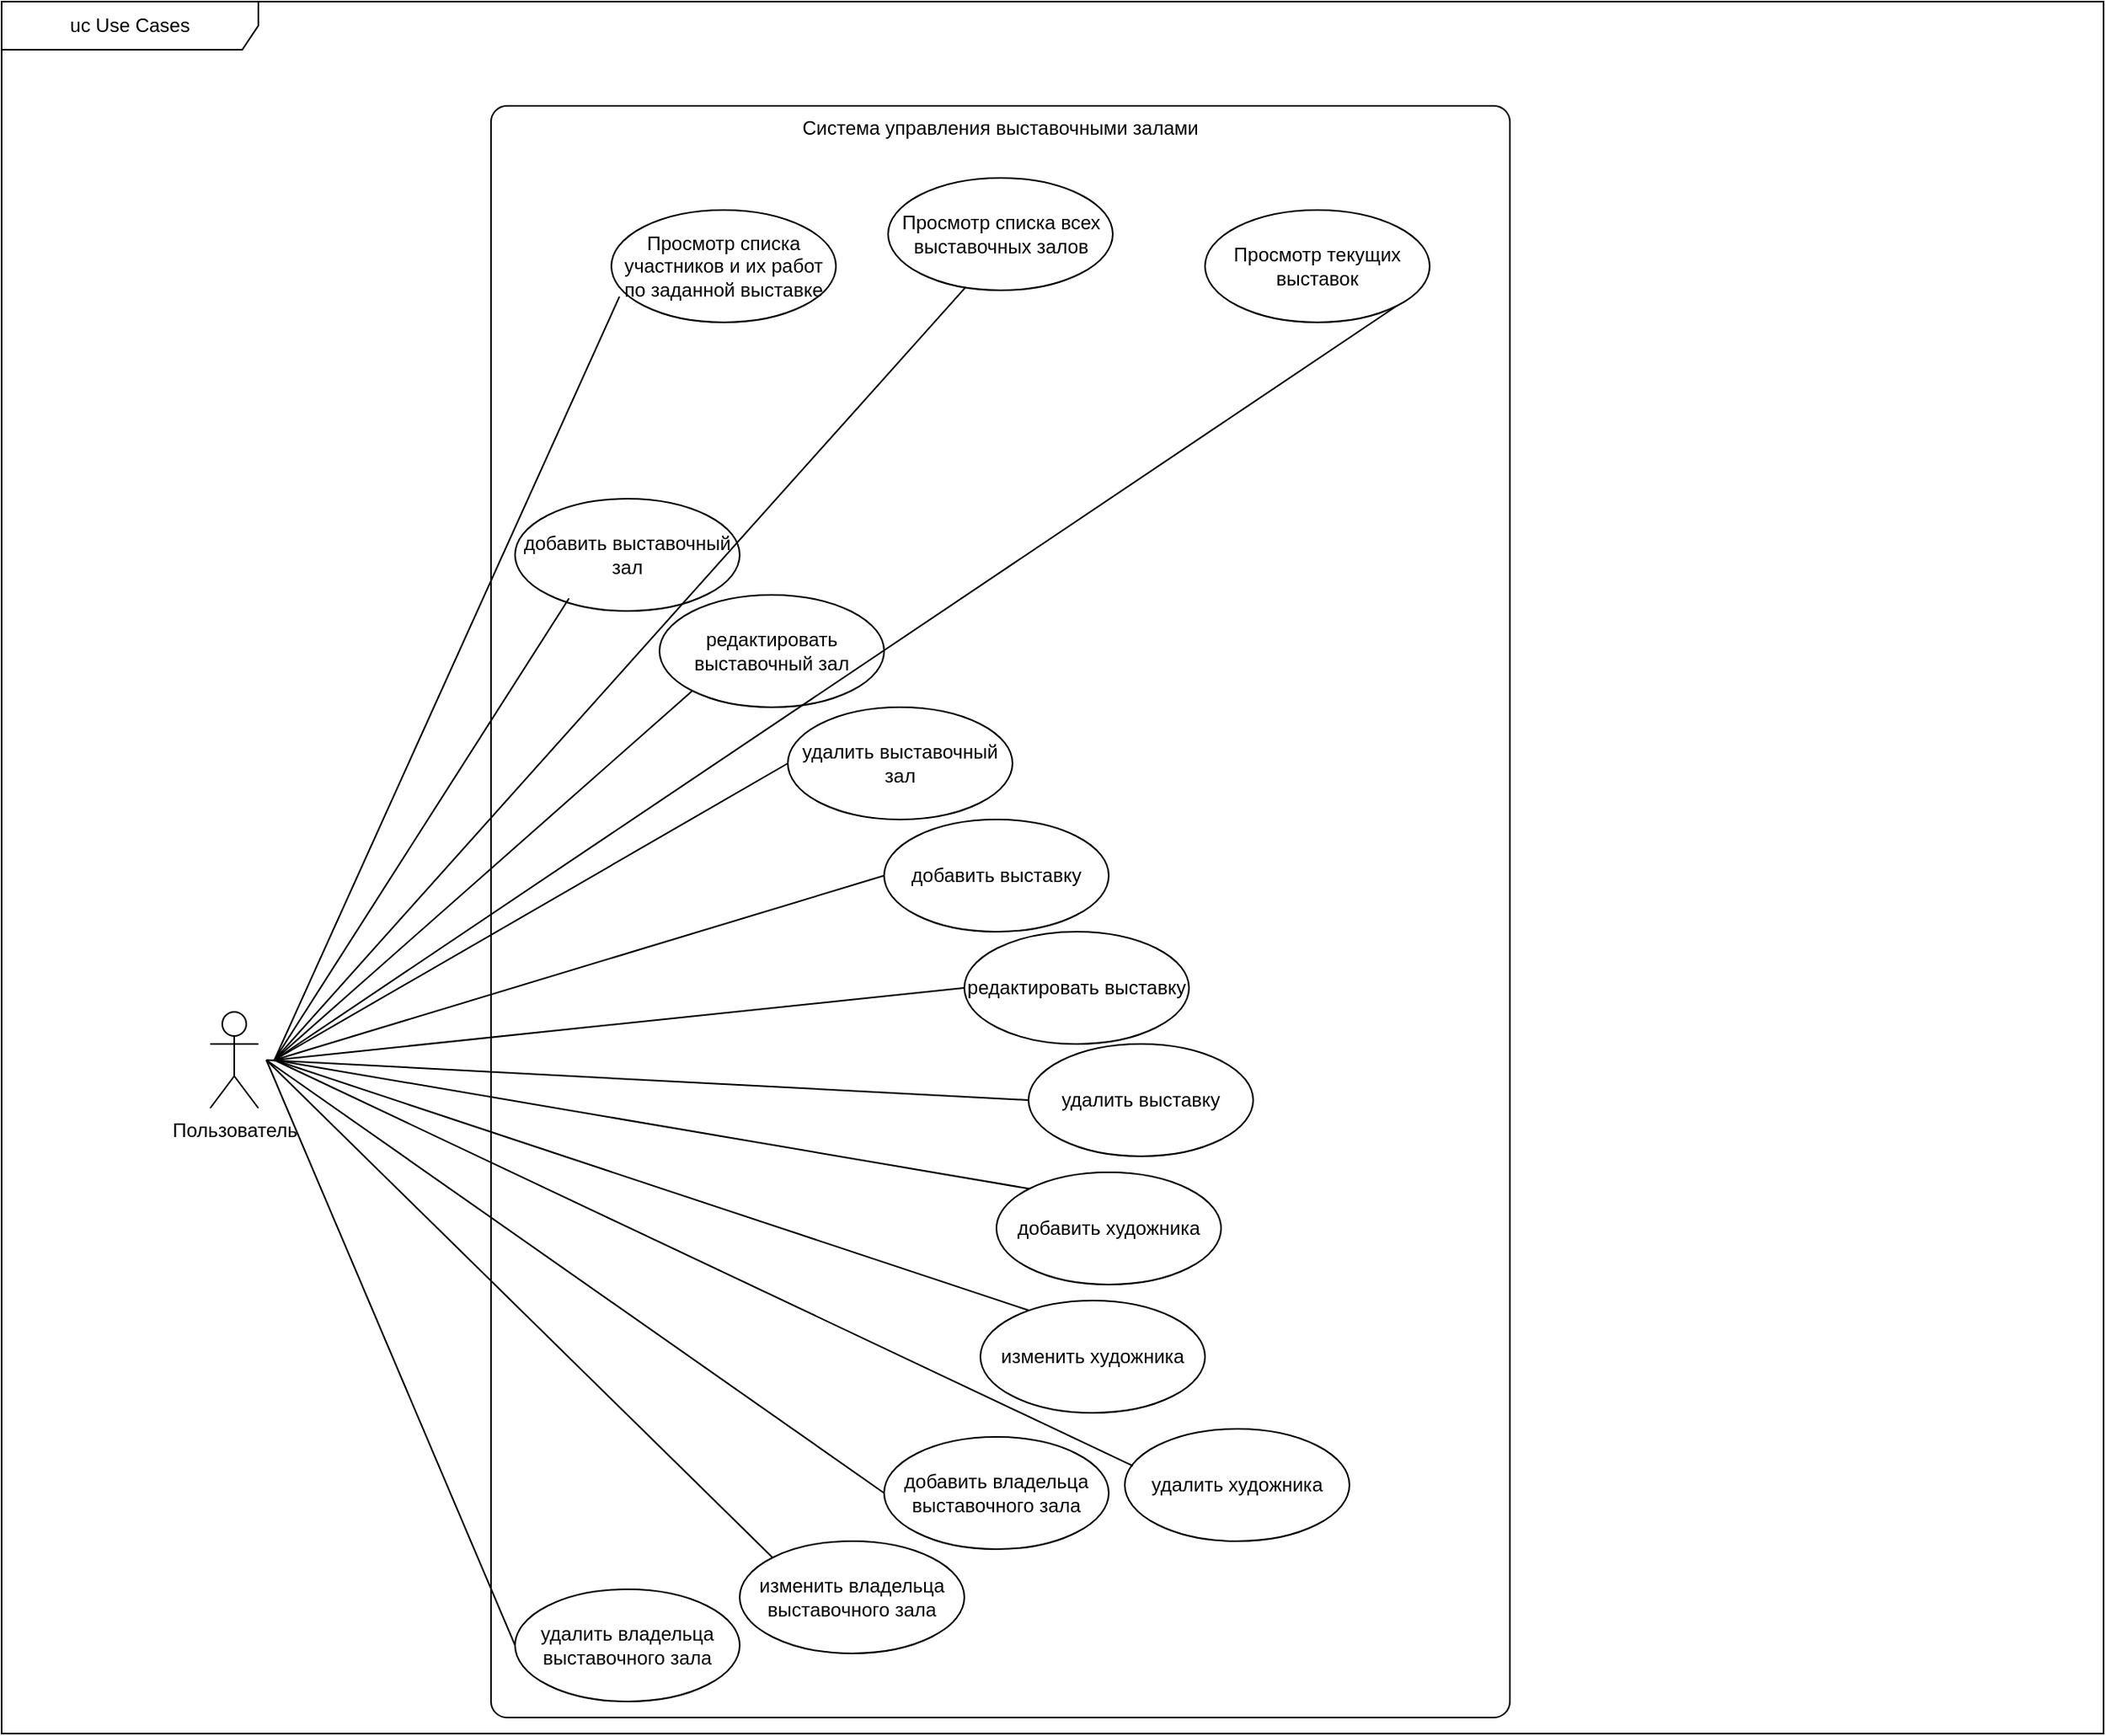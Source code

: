 <mxfile version="24.7.17">
  <diagram name="Страница — 1" id="sIfVU7GVlnsh3E5o3PyH">
    <mxGraphModel dx="1835" dy="2225" grid="1" gridSize="10" guides="1" tooltips="1" connect="1" arrows="1" fold="1" page="1" pageScale="1" pageWidth="827" pageHeight="1169" math="0" shadow="0">
      <root>
        <mxCell id="0" />
        <mxCell id="1" parent="0" />
        <mxCell id="YDYesi9jQuH98Bb5CHI2-2" value="uc Use Cases" style="shape=umlFrame;whiteSpace=wrap;html=1;pointerEvents=0;recursiveResize=0;container=1;collapsible=0;width=160;" parent="1" vertex="1">
          <mxGeometry x="40" y="-380" width="1310" height="1080" as="geometry" />
        </mxCell>
        <mxCell id="YDYesi9jQuH98Bb5CHI2-47" value="Система управления выставочными залами" style="points=[[0.25,0,0],[0.5,0,0],[0.75,0,0],[1,0.25,0],[1,0.5,0],[1,0.75,0],[0.75,1,0],[0.5,1,0],[0.25,1,0],[0,0.75,0],[0,0.5,0],[0,0.25,0]];shape=mxgraph.bpmn.task;whiteSpace=wrap;rectStyle=rounded;size=10;html=1;container=1;expand=0;collapsible=0;taskMarker=abstract;verticalAlign=top;" parent="YDYesi9jQuH98Bb5CHI2-2" vertex="1">
          <mxGeometry x="305" y="65" width="635" height="1005" as="geometry" />
        </mxCell>
        <mxCell id="YDYesi9jQuH98Bb5CHI2-7" value="добавить выставочный зал" style="ellipse;whiteSpace=wrap;html=1;" parent="YDYesi9jQuH98Bb5CHI2-47" vertex="1">
          <mxGeometry x="15" y="245" width="140" height="70" as="geometry" />
        </mxCell>
        <mxCell id="YDYesi9jQuH98Bb5CHI2-8" value="редактировать выставочный зал" style="ellipse;whiteSpace=wrap;html=1;" parent="YDYesi9jQuH98Bb5CHI2-47" vertex="1">
          <mxGeometry x="105" y="305" width="140" height="70" as="geometry" />
        </mxCell>
        <mxCell id="YDYesi9jQuH98Bb5CHI2-9" value="удалить выставочный зал" style="ellipse;whiteSpace=wrap;html=1;" parent="YDYesi9jQuH98Bb5CHI2-47" vertex="1">
          <mxGeometry x="185" y="375" width="140" height="70" as="geometry" />
        </mxCell>
        <mxCell id="YDYesi9jQuH98Bb5CHI2-10" value="добавить выставку" style="ellipse;whiteSpace=wrap;html=1;" parent="YDYesi9jQuH98Bb5CHI2-47" vertex="1">
          <mxGeometry x="245" y="445" width="140" height="70" as="geometry" />
        </mxCell>
        <mxCell id="YDYesi9jQuH98Bb5CHI2-12" value="удалить выставку" style="ellipse;whiteSpace=wrap;html=1;" parent="YDYesi9jQuH98Bb5CHI2-47" vertex="1">
          <mxGeometry x="335" y="585" width="140" height="70" as="geometry" />
        </mxCell>
        <mxCell id="YDYesi9jQuH98Bb5CHI2-13" value="добавить владельца выставочного зала" style="ellipse;whiteSpace=wrap;html=1;" parent="YDYesi9jQuH98Bb5CHI2-47" vertex="1">
          <mxGeometry x="245" y="830" width="140" height="70" as="geometry" />
        </mxCell>
        <mxCell id="YDYesi9jQuH98Bb5CHI2-14" value="удалить владельца выставочного зала" style="ellipse;whiteSpace=wrap;html=1;" parent="YDYesi9jQuH98Bb5CHI2-47" vertex="1">
          <mxGeometry x="15" y="925" width="140" height="70" as="geometry" />
        </mxCell>
        <mxCell id="YDYesi9jQuH98Bb5CHI2-11" value="изменить владельца выставочного зала" style="ellipse;whiteSpace=wrap;html=1;" parent="YDYesi9jQuH98Bb5CHI2-47" vertex="1">
          <mxGeometry x="155" y="895" width="140" height="70" as="geometry" />
        </mxCell>
        <mxCell id="j3-CPo9_B_GfBGpu2zQX-8" value="редактировать выставку" style="ellipse;whiteSpace=wrap;html=1;" parent="YDYesi9jQuH98Bb5CHI2-47" vertex="1">
          <mxGeometry x="295" y="515" width="140" height="70" as="geometry" />
        </mxCell>
        <mxCell id="j3-CPo9_B_GfBGpu2zQX-3" value="добавить художника" style="ellipse;whiteSpace=wrap;html=1;" parent="YDYesi9jQuH98Bb5CHI2-47" vertex="1">
          <mxGeometry x="315" y="665" width="140" height="70" as="geometry" />
        </mxCell>
        <mxCell id="j3-CPo9_B_GfBGpu2zQX-1" value="изменить художника" style="ellipse;whiteSpace=wrap;html=1;" parent="YDYesi9jQuH98Bb5CHI2-47" vertex="1">
          <mxGeometry x="305" y="745" width="140" height="70" as="geometry" />
        </mxCell>
        <mxCell id="j3-CPo9_B_GfBGpu2zQX-2" value="удалить художника" style="ellipse;whiteSpace=wrap;html=1;" parent="YDYesi9jQuH98Bb5CHI2-47" vertex="1">
          <mxGeometry x="395" y="825" width="140" height="70" as="geometry" />
        </mxCell>
        <mxCell id="j3-CPo9_B_GfBGpu2zQX-19" value="Просмотр списка участников и их работ по заданной выставке" style="ellipse;whiteSpace=wrap;html=1;" parent="YDYesi9jQuH98Bb5CHI2-47" vertex="1">
          <mxGeometry x="75" y="65" width="140" height="70" as="geometry" />
        </mxCell>
        <mxCell id="j3-CPo9_B_GfBGpu2zQX-20" value="Просмотр списка всех выставочных залов" style="ellipse;whiteSpace=wrap;html=1;" parent="YDYesi9jQuH98Bb5CHI2-47" vertex="1">
          <mxGeometry x="247.5" y="45" width="140" height="70" as="geometry" />
        </mxCell>
        <mxCell id="j3-CPo9_B_GfBGpu2zQX-21" value="Просмотр текущих выставок" style="ellipse;whiteSpace=wrap;html=1;" parent="YDYesi9jQuH98Bb5CHI2-47" vertex="1">
          <mxGeometry x="445" y="65" width="140" height="70" as="geometry" />
        </mxCell>
        <mxCell id="YDYesi9jQuH98Bb5CHI2-49" value="Пользователь" style="shape=umlActor;verticalLabelPosition=bottom;verticalAlign=top;html=1;" parent="YDYesi9jQuH98Bb5CHI2-2" vertex="1">
          <mxGeometry x="130" y="630" width="30" height="60" as="geometry" />
        </mxCell>
        <mxCell id="YDYesi9jQuH98Bb5CHI2-21" value="" style="endArrow=none;html=1;rounded=0;exitX=0.24;exitY=0.888;exitDx=0;exitDy=0;exitPerimeter=0;" parent="1" source="YDYesi9jQuH98Bb5CHI2-7" edge="1">
          <mxGeometry width="50" height="50" relative="1" as="geometry">
            <mxPoint x="690" y="300" as="sourcePoint" />
            <mxPoint x="210" y="280" as="targetPoint" />
          </mxGeometry>
        </mxCell>
        <mxCell id="YDYesi9jQuH98Bb5CHI2-22" value="" style="endArrow=none;html=1;rounded=0;exitX=0;exitY=0.5;exitDx=0;exitDy=0;" parent="1" source="YDYesi9jQuH98Bb5CHI2-9" edge="1">
          <mxGeometry width="50" height="50" relative="1" as="geometry">
            <mxPoint x="690" y="300" as="sourcePoint" />
            <mxPoint x="210" y="280" as="targetPoint" />
          </mxGeometry>
        </mxCell>
        <mxCell id="YDYesi9jQuH98Bb5CHI2-25" value="" style="endArrow=none;html=1;rounded=0;exitX=0;exitY=1;exitDx=0;exitDy=0;" parent="1" source="YDYesi9jQuH98Bb5CHI2-8" edge="1">
          <mxGeometry width="50" height="50" relative="1" as="geometry">
            <mxPoint x="690" y="300" as="sourcePoint" />
            <mxPoint x="210" y="280" as="targetPoint" />
          </mxGeometry>
        </mxCell>
        <mxCell id="YDYesi9jQuH98Bb5CHI2-26" value="" style="endArrow=none;html=1;rounded=0;exitX=0;exitY=0.5;exitDx=0;exitDy=0;" parent="1" source="YDYesi9jQuH98Bb5CHI2-10" edge="1">
          <mxGeometry width="50" height="50" relative="1" as="geometry">
            <mxPoint x="580" y="285" as="sourcePoint" />
            <mxPoint x="210" y="280" as="targetPoint" />
          </mxGeometry>
        </mxCell>
        <mxCell id="YDYesi9jQuH98Bb5CHI2-39" value="" style="endArrow=none;html=1;rounded=0;entryX=0.5;entryY=0.5;entryDx=0;entryDy=0;entryPerimeter=0;exitX=0;exitY=0.5;exitDx=0;exitDy=0;" parent="1" source="YDYesi9jQuH98Bb5CHI2-12" edge="1">
          <mxGeometry width="50" height="50" relative="1" as="geometry">
            <mxPoint x="690" y="300" as="sourcePoint" />
            <mxPoint x="205" y="280" as="targetPoint" />
          </mxGeometry>
        </mxCell>
        <mxCell id="YDYesi9jQuH98Bb5CHI2-40" value="" style="endArrow=none;html=1;rounded=0;entryX=0.5;entryY=0.5;entryDx=0;entryDy=0;entryPerimeter=0;exitX=0;exitY=0.5;exitDx=0;exitDy=0;" parent="1" source="YDYesi9jQuH98Bb5CHI2-13" edge="1">
          <mxGeometry width="50" height="50" relative="1" as="geometry">
            <mxPoint x="690" y="300" as="sourcePoint" />
            <mxPoint x="205" y="280" as="targetPoint" />
          </mxGeometry>
        </mxCell>
        <mxCell id="YDYesi9jQuH98Bb5CHI2-41" value="" style="endArrow=none;html=1;rounded=0;entryX=0.5;entryY=0.5;entryDx=0;entryDy=0;entryPerimeter=0;exitX=0;exitY=0.5;exitDx=0;exitDy=0;" parent="1" source="YDYesi9jQuH98Bb5CHI2-14" edge="1">
          <mxGeometry width="50" height="50" relative="1" as="geometry">
            <mxPoint x="690" y="300" as="sourcePoint" />
            <mxPoint x="205" y="280" as="targetPoint" />
          </mxGeometry>
        </mxCell>
        <mxCell id="YDYesi9jQuH98Bb5CHI2-43" value="" style="endArrow=none;html=1;rounded=0;entryX=0.5;entryY=0.5;entryDx=0;entryDy=0;entryPerimeter=0;exitX=0;exitY=0;exitDx=0;exitDy=0;" parent="1" source="YDYesi9jQuH98Bb5CHI2-11" edge="1">
          <mxGeometry width="50" height="50" relative="1" as="geometry">
            <mxPoint x="690" y="300" as="sourcePoint" />
            <mxPoint x="205" y="280" as="targetPoint" />
          </mxGeometry>
        </mxCell>
        <mxCell id="j3-CPo9_B_GfBGpu2zQX-9" value="" style="endArrow=none;html=1;rounded=0;exitX=0;exitY=0;exitDx=0;exitDy=0;" parent="1" source="j3-CPo9_B_GfBGpu2zQX-3" edge="1">
          <mxGeometry width="50" height="50" relative="1" as="geometry">
            <mxPoint x="600" y="560" as="sourcePoint" />
            <mxPoint x="210" y="280" as="targetPoint" />
          </mxGeometry>
        </mxCell>
        <mxCell id="j3-CPo9_B_GfBGpu2zQX-10" value="" style="endArrow=none;html=1;rounded=0;exitX=0.214;exitY=0.086;exitDx=0;exitDy=0;exitPerimeter=0;" parent="1" source="j3-CPo9_B_GfBGpu2zQX-1" edge="1">
          <mxGeometry width="50" height="50" relative="1" as="geometry">
            <mxPoint x="691" y="370" as="sourcePoint" />
            <mxPoint x="210" y="280" as="targetPoint" />
          </mxGeometry>
        </mxCell>
        <mxCell id="j3-CPo9_B_GfBGpu2zQX-11" value="" style="endArrow=none;html=1;rounded=0;exitX=0.036;exitY=0.329;exitDx=0;exitDy=0;exitPerimeter=0;" parent="1" source="j3-CPo9_B_GfBGpu2zQX-2" edge="1">
          <mxGeometry width="50" height="50" relative="1" as="geometry">
            <mxPoint x="701" y="380" as="sourcePoint" />
            <mxPoint x="210" y="280" as="targetPoint" />
          </mxGeometry>
        </mxCell>
        <mxCell id="j3-CPo9_B_GfBGpu2zQX-12" value="" style="endArrow=none;html=1;rounded=0;exitX=0;exitY=0.5;exitDx=0;exitDy=0;" parent="1" source="j3-CPo9_B_GfBGpu2zQX-8" edge="1">
          <mxGeometry width="50" height="50" relative="1" as="geometry">
            <mxPoint x="711" y="390" as="sourcePoint" />
            <mxPoint x="210" y="280" as="targetPoint" />
          </mxGeometry>
        </mxCell>
        <mxCell id="j3-CPo9_B_GfBGpu2zQX-29" value="" style="endArrow=none;html=1;rounded=0;exitX=1;exitY=1;exitDx=0;exitDy=0;" parent="1" source="j3-CPo9_B_GfBGpu2zQX-21" edge="1">
          <mxGeometry width="50" height="50" relative="1" as="geometry">
            <mxPoint x="800" y="235" as="sourcePoint" />
            <mxPoint x="210" y="280" as="targetPoint" />
          </mxGeometry>
        </mxCell>
        <mxCell id="j3-CPo9_B_GfBGpu2zQX-30" value="" style="endArrow=none;html=1;rounded=0;entryX=0.346;entryY=0.971;entryDx=0;entryDy=0;entryPerimeter=0;" parent="1" target="j3-CPo9_B_GfBGpu2zQX-20" edge="1">
          <mxGeometry width="50" height="50" relative="1" as="geometry">
            <mxPoint x="210" y="280" as="sourcePoint" />
            <mxPoint x="1300" y="170" as="targetPoint" />
          </mxGeometry>
        </mxCell>
        <mxCell id="j3-CPo9_B_GfBGpu2zQX-31" value="" style="endArrow=none;html=1;rounded=0;entryX=0.036;entryY=0.771;entryDx=0;entryDy=0;entryPerimeter=0;" parent="1" target="j3-CPo9_B_GfBGpu2zQX-19" edge="1">
          <mxGeometry width="50" height="50" relative="1" as="geometry">
            <mxPoint x="210" y="280" as="sourcePoint" />
            <mxPoint x="1310" y="180" as="targetPoint" />
          </mxGeometry>
        </mxCell>
      </root>
    </mxGraphModel>
  </diagram>
</mxfile>
